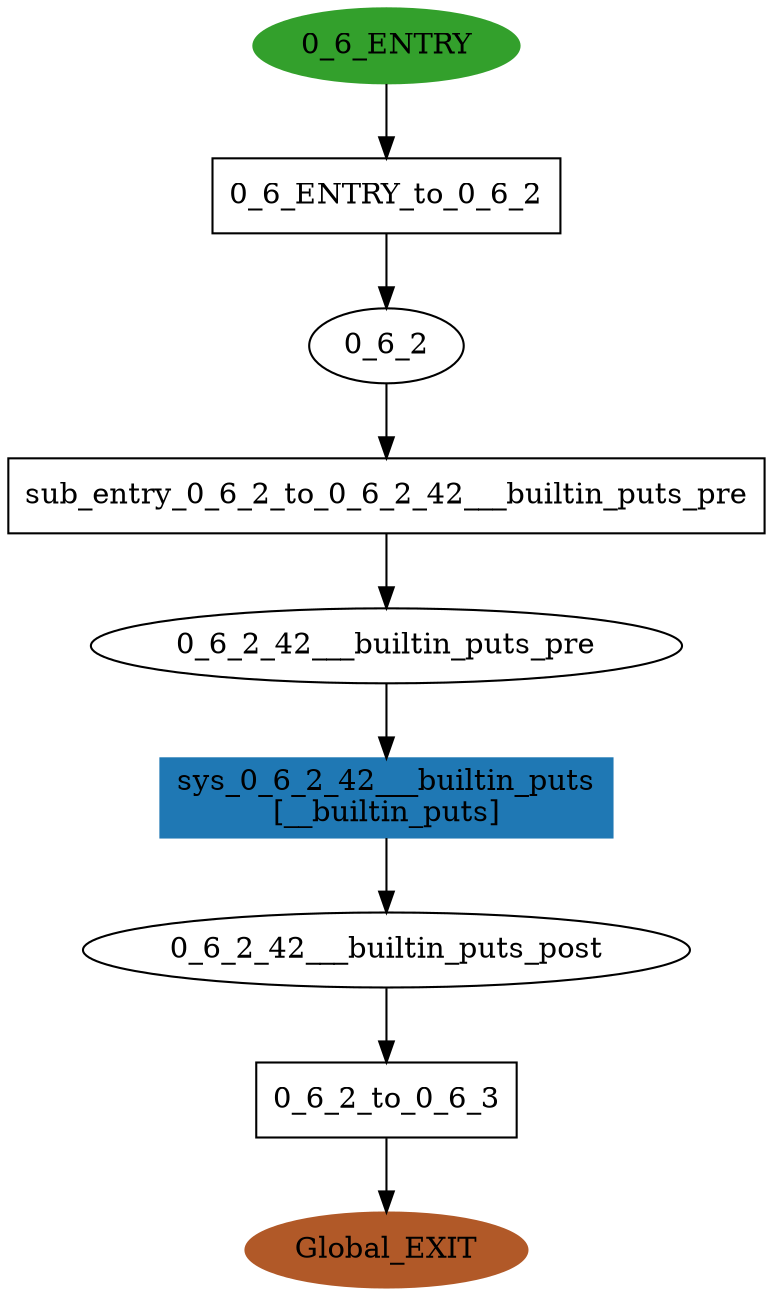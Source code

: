 digraph model { 
compound=true; 
node  [style="filled", colorscheme="paired12"];  "0_6_2_42___builtin_puts_pre" [shape=ellipse, style=""];
  "Global_EXIT" [shape=ellipse, color=12, style=filled];
  "0_6_2_42___builtin_puts_post" [shape=ellipse, style=""];
  "0_6_2" [shape=ellipse, style=""];
  "0_6_ENTRY" [shape=ellipse, color=4, style=filled];
  "sys_0_6_2_42___builtin_puts" [shape=box, style=""];
  "sys_0_6_2_42___builtin_puts" [color=2, style=filled];
  "sys_0_6_2_42___builtin_puts" [label="sys_0_6_2_42___builtin_puts\n[__builtin_puts]"];
  "0_6_ENTRY_to_0_6_2" [shape=box, style=""];
  "0_6_ENTRY_to_0_6_2" [label="0_6_ENTRY_to_0_6_2\n"];
  "0_6_2_to_0_6_3" [shape=box, style=""];
  "0_6_2_to_0_6_3" [label="0_6_2_to_0_6_3\n"];
  "sub_entry_0_6_2_to_0_6_2_42___builtin_puts_pre" [shape=box, style=""];
  "sub_entry_0_6_2_to_0_6_2_42___builtin_puts_pre" [label="sub_entry_0_6_2_to_0_6_2_42___builtin_puts_pre\n"];
  "0_6_ENTRY" -> "0_6_ENTRY_to_0_6_2" [label="", arrowhead="normal"];
  "sys_0_6_2_42___builtin_puts" -> "0_6_2_42___builtin_puts_post" [label="", arrowhead="normal"];
  "0_6_2" -> "sub_entry_0_6_2_to_0_6_2_42___builtin_puts_pre" [label="", arrowhead="normal"];
  "0_6_2_42___builtin_puts_post" -> "0_6_2_to_0_6_3" [label="", arrowhead="normal"];
  "0_6_2_42___builtin_puts_pre" -> "sys_0_6_2_42___builtin_puts" [label="", arrowhead="normal"];
  "sub_entry_0_6_2_to_0_6_2_42___builtin_puts_pre" -> "0_6_2_42___builtin_puts_pre" [label="", arrowhead="normal"];
  "0_6_ENTRY_to_0_6_2" -> "0_6_2" [label="", arrowhead="normal"];
  "0_6_2_to_0_6_3" -> "Global_EXIT" [label="", arrowhead="normal"];
}
